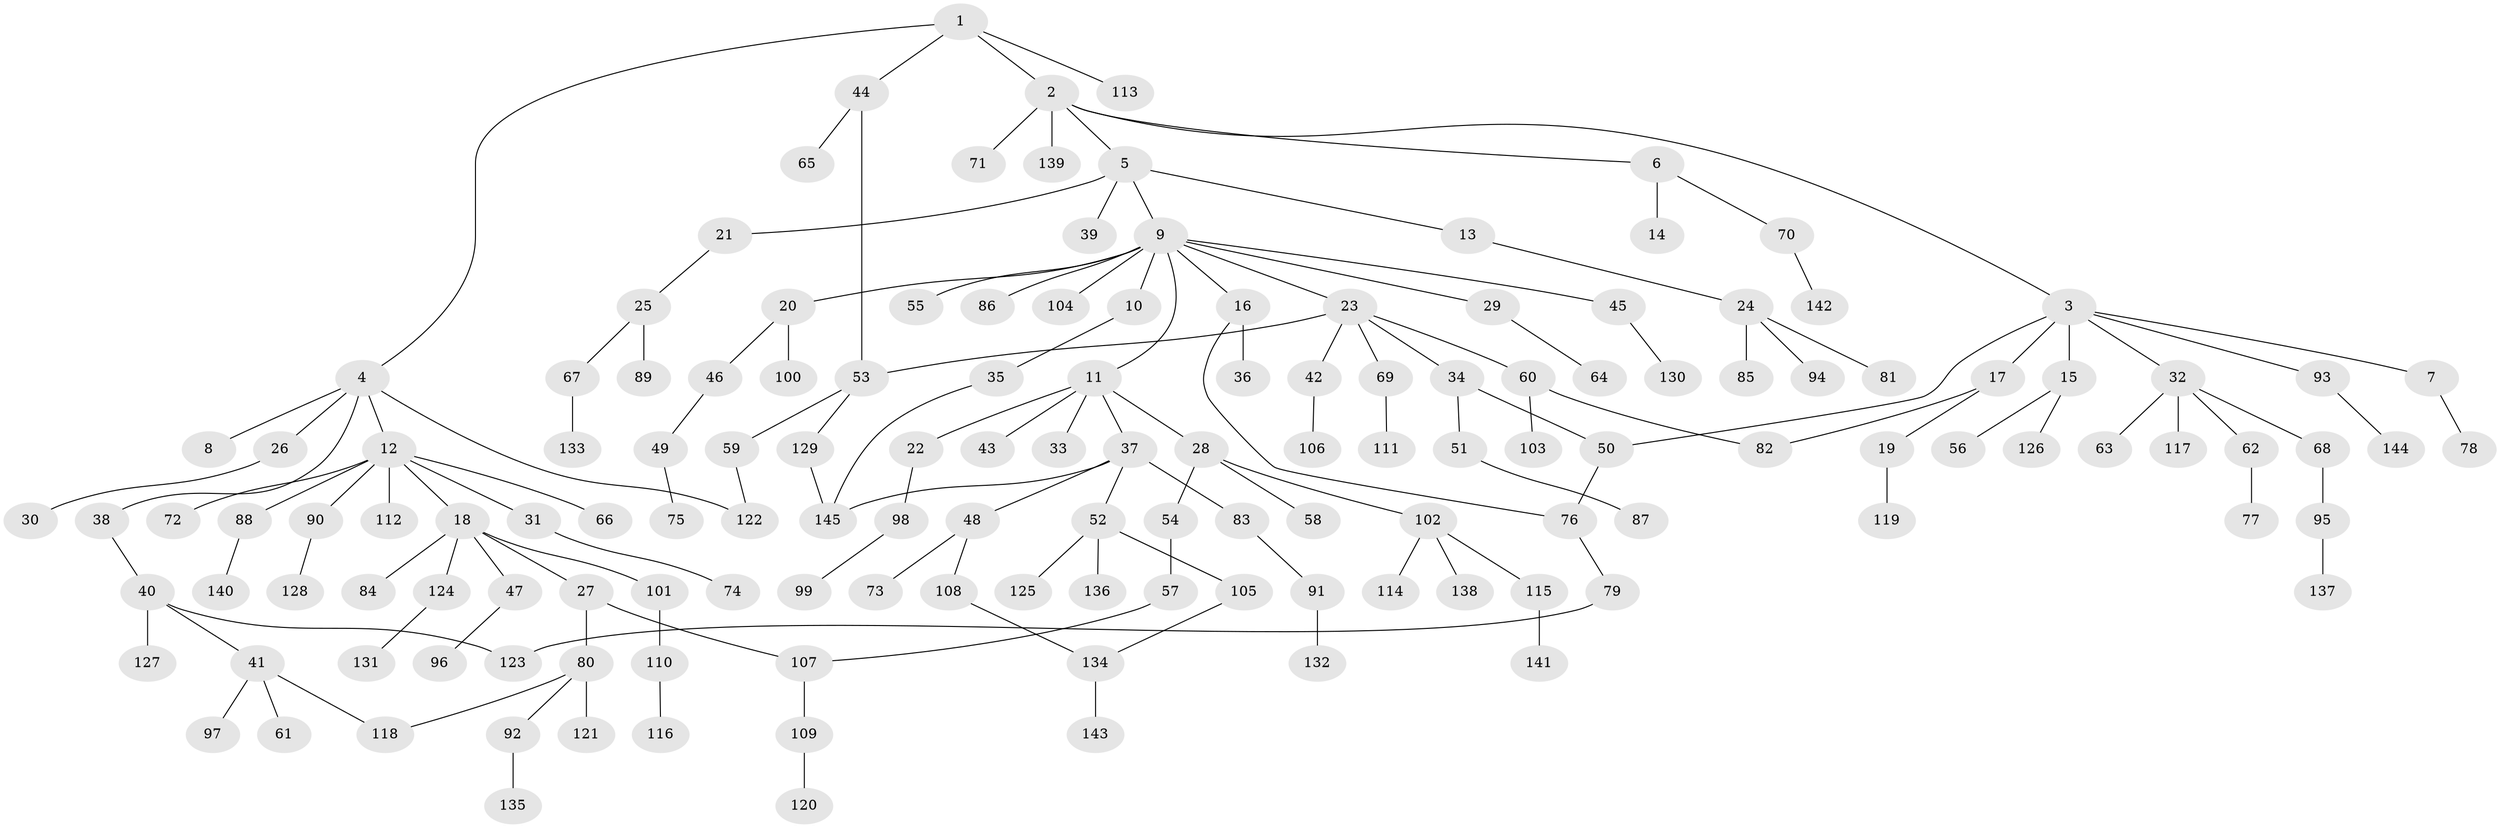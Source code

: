// coarse degree distribution, {3: 0.136986301369863, 5: 0.0547945205479452, 7: 0.0136986301369863, 4: 0.0547945205479452, 2: 0.2602739726027397, 1: 0.4383561643835616, 9: 0.0136986301369863, 6: 0.0136986301369863, 8: 0.0136986301369863}
// Generated by graph-tools (version 1.1) at 2025/49/03/04/25 22:49:12]
// undirected, 145 vertices, 155 edges
graph export_dot {
  node [color=gray90,style=filled];
  1;
  2;
  3;
  4;
  5;
  6;
  7;
  8;
  9;
  10;
  11;
  12;
  13;
  14;
  15;
  16;
  17;
  18;
  19;
  20;
  21;
  22;
  23;
  24;
  25;
  26;
  27;
  28;
  29;
  30;
  31;
  32;
  33;
  34;
  35;
  36;
  37;
  38;
  39;
  40;
  41;
  42;
  43;
  44;
  45;
  46;
  47;
  48;
  49;
  50;
  51;
  52;
  53;
  54;
  55;
  56;
  57;
  58;
  59;
  60;
  61;
  62;
  63;
  64;
  65;
  66;
  67;
  68;
  69;
  70;
  71;
  72;
  73;
  74;
  75;
  76;
  77;
  78;
  79;
  80;
  81;
  82;
  83;
  84;
  85;
  86;
  87;
  88;
  89;
  90;
  91;
  92;
  93;
  94;
  95;
  96;
  97;
  98;
  99;
  100;
  101;
  102;
  103;
  104;
  105;
  106;
  107;
  108;
  109;
  110;
  111;
  112;
  113;
  114;
  115;
  116;
  117;
  118;
  119;
  120;
  121;
  122;
  123;
  124;
  125;
  126;
  127;
  128;
  129;
  130;
  131;
  132;
  133;
  134;
  135;
  136;
  137;
  138;
  139;
  140;
  141;
  142;
  143;
  144;
  145;
  1 -- 2;
  1 -- 4;
  1 -- 44;
  1 -- 113;
  2 -- 3;
  2 -- 5;
  2 -- 6;
  2 -- 71;
  2 -- 139;
  3 -- 7;
  3 -- 15;
  3 -- 17;
  3 -- 32;
  3 -- 50;
  3 -- 93;
  4 -- 8;
  4 -- 12;
  4 -- 26;
  4 -- 38;
  4 -- 122;
  5 -- 9;
  5 -- 13;
  5 -- 21;
  5 -- 39;
  6 -- 14;
  6 -- 70;
  7 -- 78;
  9 -- 10;
  9 -- 11;
  9 -- 16;
  9 -- 20;
  9 -- 23;
  9 -- 29;
  9 -- 45;
  9 -- 55;
  9 -- 86;
  9 -- 104;
  10 -- 35;
  11 -- 22;
  11 -- 28;
  11 -- 33;
  11 -- 37;
  11 -- 43;
  12 -- 18;
  12 -- 31;
  12 -- 66;
  12 -- 72;
  12 -- 88;
  12 -- 90;
  12 -- 112;
  13 -- 24;
  15 -- 56;
  15 -- 126;
  16 -- 36;
  16 -- 76;
  17 -- 19;
  17 -- 82;
  18 -- 27;
  18 -- 47;
  18 -- 84;
  18 -- 101;
  18 -- 124;
  19 -- 119;
  20 -- 46;
  20 -- 100;
  21 -- 25;
  22 -- 98;
  23 -- 34;
  23 -- 42;
  23 -- 53;
  23 -- 60;
  23 -- 69;
  24 -- 81;
  24 -- 85;
  24 -- 94;
  25 -- 67;
  25 -- 89;
  26 -- 30;
  27 -- 80;
  27 -- 107;
  28 -- 54;
  28 -- 58;
  28 -- 102;
  29 -- 64;
  31 -- 74;
  32 -- 62;
  32 -- 63;
  32 -- 68;
  32 -- 117;
  34 -- 51;
  34 -- 50;
  35 -- 145;
  37 -- 48;
  37 -- 52;
  37 -- 83;
  37 -- 145;
  38 -- 40;
  40 -- 41;
  40 -- 123;
  40 -- 127;
  41 -- 61;
  41 -- 97;
  41 -- 118;
  42 -- 106;
  44 -- 65;
  44 -- 53;
  45 -- 130;
  46 -- 49;
  47 -- 96;
  48 -- 73;
  48 -- 108;
  49 -- 75;
  50 -- 76;
  51 -- 87;
  52 -- 105;
  52 -- 125;
  52 -- 136;
  53 -- 59;
  53 -- 129;
  54 -- 57;
  57 -- 107;
  59 -- 122;
  60 -- 82;
  60 -- 103;
  62 -- 77;
  67 -- 133;
  68 -- 95;
  69 -- 111;
  70 -- 142;
  76 -- 79;
  79 -- 123;
  80 -- 92;
  80 -- 118;
  80 -- 121;
  83 -- 91;
  88 -- 140;
  90 -- 128;
  91 -- 132;
  92 -- 135;
  93 -- 144;
  95 -- 137;
  98 -- 99;
  101 -- 110;
  102 -- 114;
  102 -- 115;
  102 -- 138;
  105 -- 134;
  107 -- 109;
  108 -- 134;
  109 -- 120;
  110 -- 116;
  115 -- 141;
  124 -- 131;
  129 -- 145;
  134 -- 143;
}

